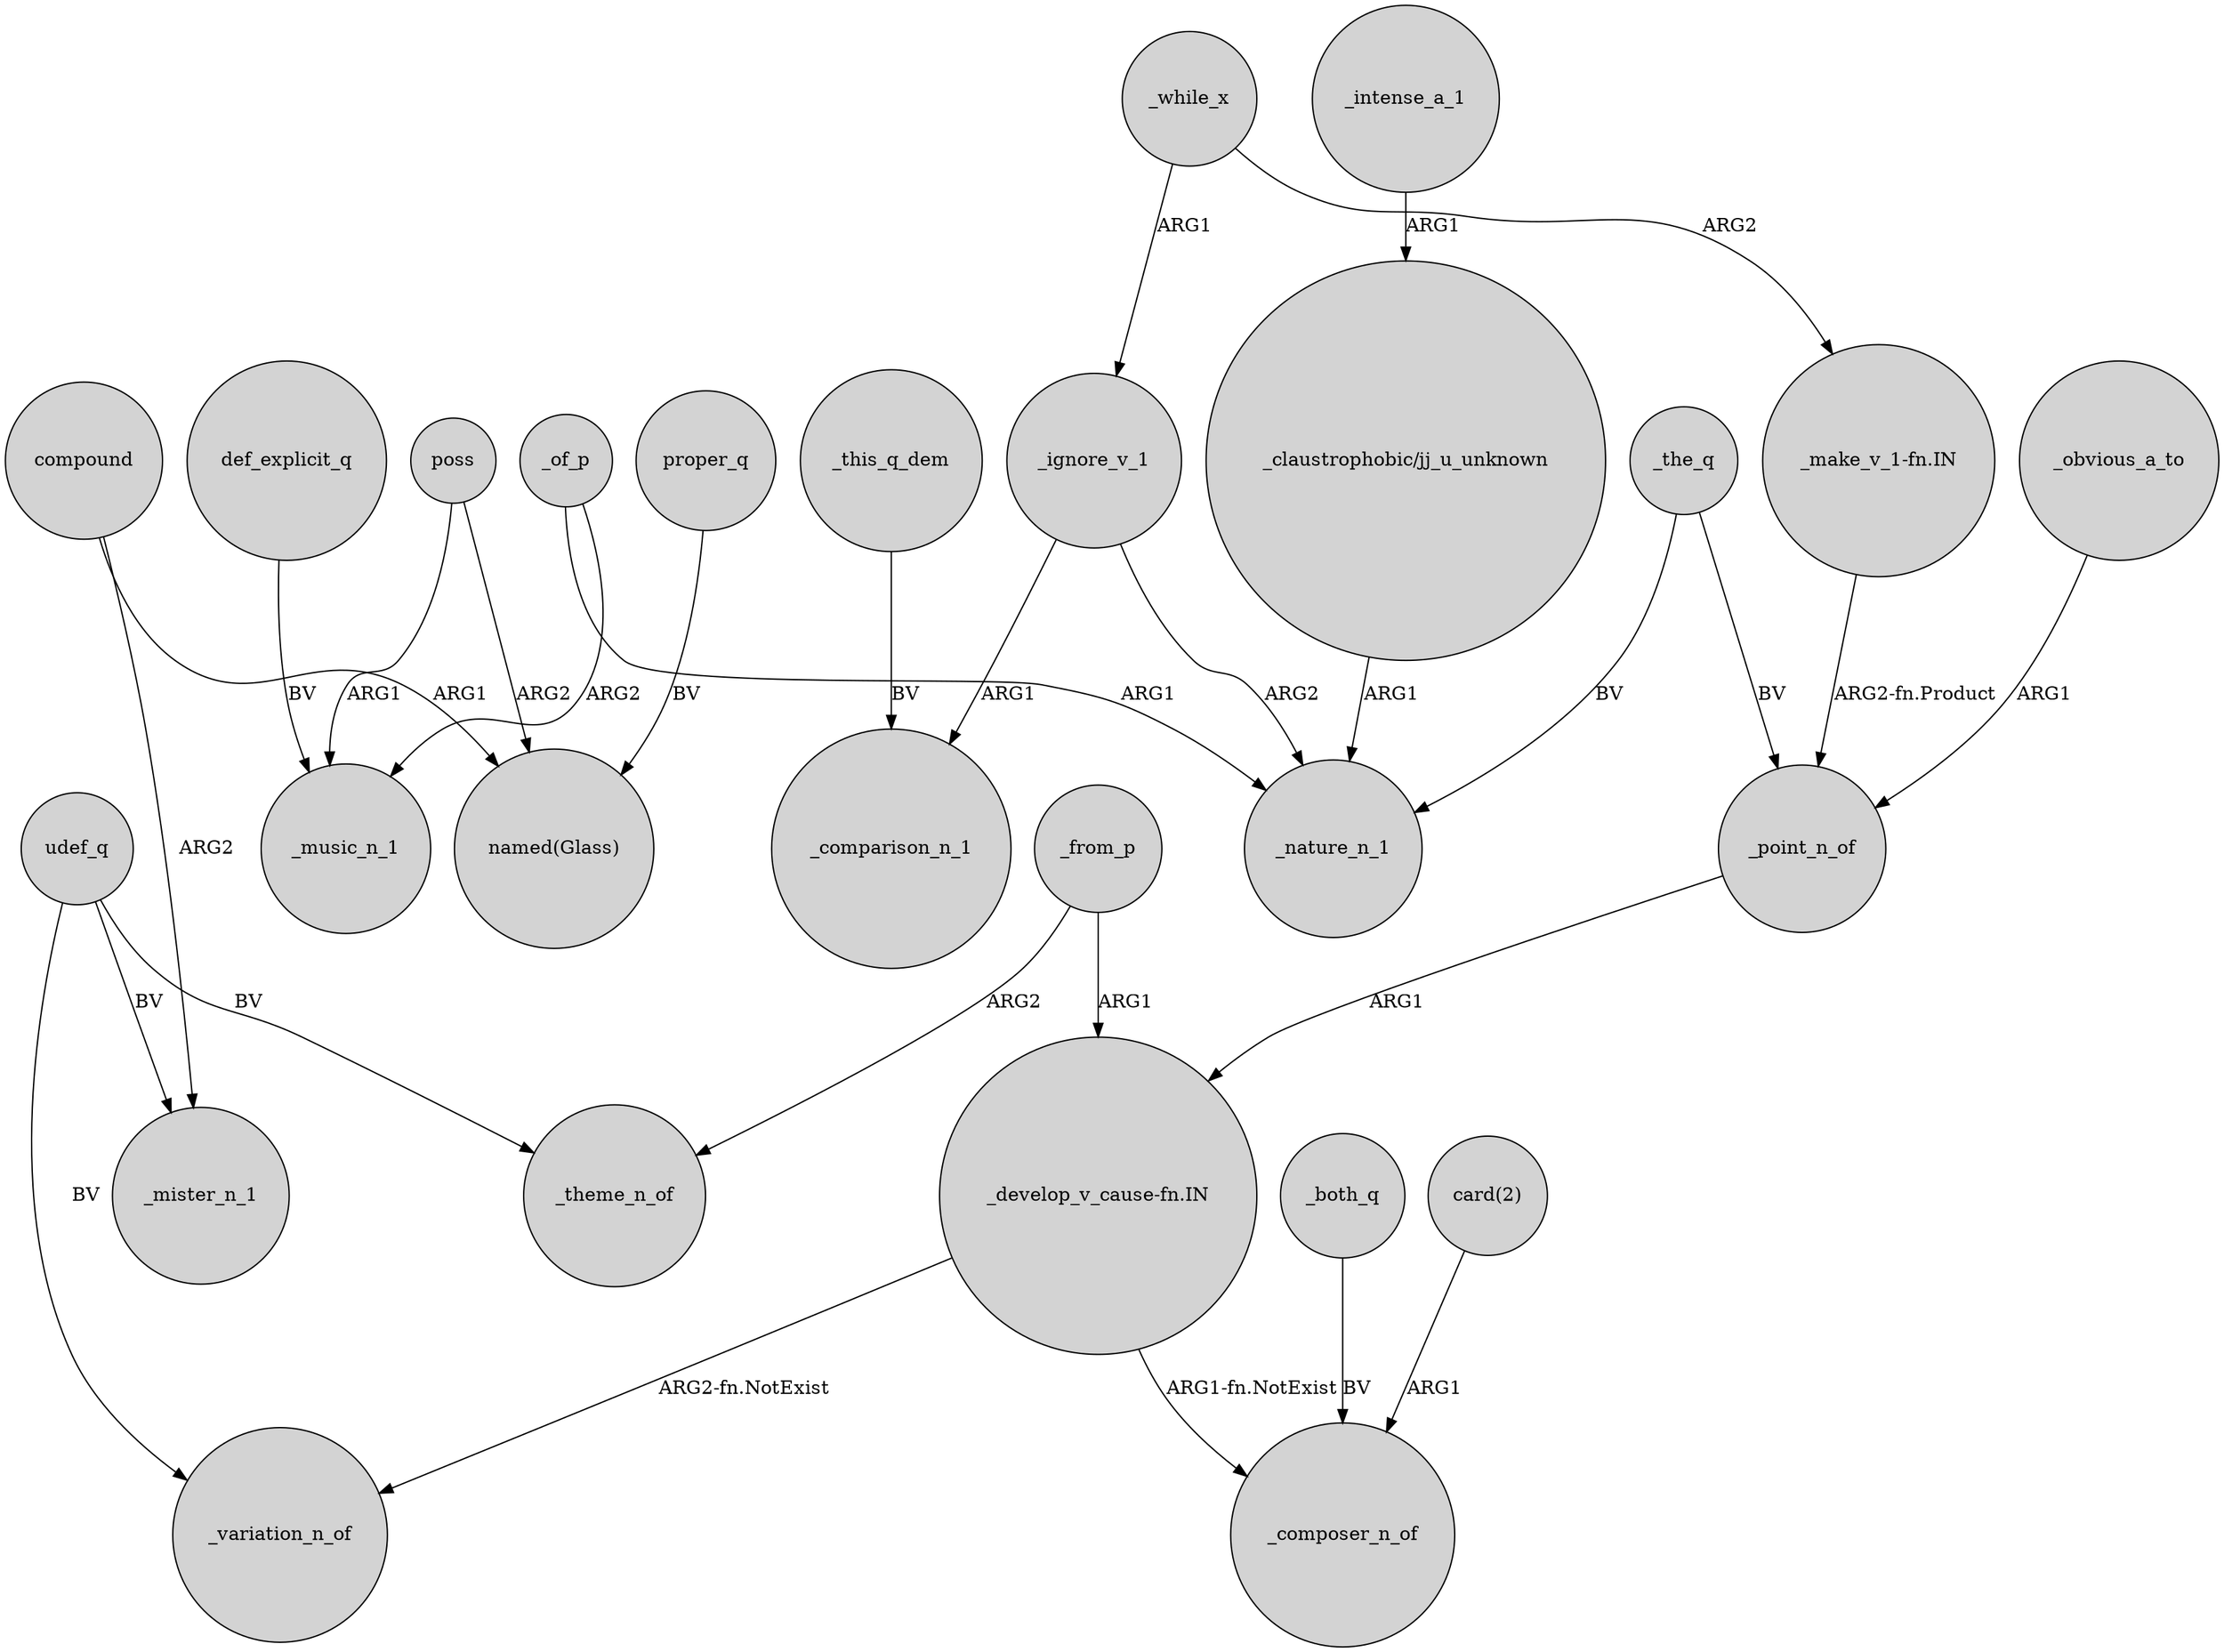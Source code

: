 digraph {
	node [shape=circle style=filled]
	udef_q -> _theme_n_of [label=BV]
	"card(2)" -> _composer_n_of [label=ARG1]
	poss -> _music_n_1 [label=ARG1]
	compound -> _mister_n_1 [label=ARG2]
	def_explicit_q -> _music_n_1 [label=BV]
	_of_p -> _nature_n_1 [label=ARG1]
	_from_p -> _theme_n_of [label=ARG2]
	udef_q -> _mister_n_1 [label=BV]
	"_make_v_1-fn.IN" -> _point_n_of [label="ARG2-fn.Product"]
	"_develop_v_cause-fn.IN" -> _composer_n_of [label="ARG1-fn.NotExist"]
	"_develop_v_cause-fn.IN" -> _variation_n_of [label="ARG2-fn.NotExist"]
	_ignore_v_1 -> _nature_n_1 [label=ARG2]
	_obvious_a_to -> _point_n_of [label=ARG1]
	"_claustrophobic/jj_u_unknown" -> _nature_n_1 [label=ARG1]
	compound -> "named(Glass)" [label=ARG1]
	_both_q -> _composer_n_of [label=BV]
	_intense_a_1 -> "_claustrophobic/jj_u_unknown" [label=ARG1]
	_the_q -> _nature_n_1 [label=BV]
	_of_p -> _music_n_1 [label=ARG2]
	_while_x -> "_make_v_1-fn.IN" [label=ARG2]
	_ignore_v_1 -> _comparison_n_1 [label=ARG1]
	_from_p -> "_develop_v_cause-fn.IN" [label=ARG1]
	proper_q -> "named(Glass)" [label=BV]
	_the_q -> _point_n_of [label=BV]
	_point_n_of -> "_develop_v_cause-fn.IN" [label=ARG1]
	udef_q -> _variation_n_of [label=BV]
	poss -> "named(Glass)" [label=ARG2]
	_this_q_dem -> _comparison_n_1 [label=BV]
	_while_x -> _ignore_v_1 [label=ARG1]
}
